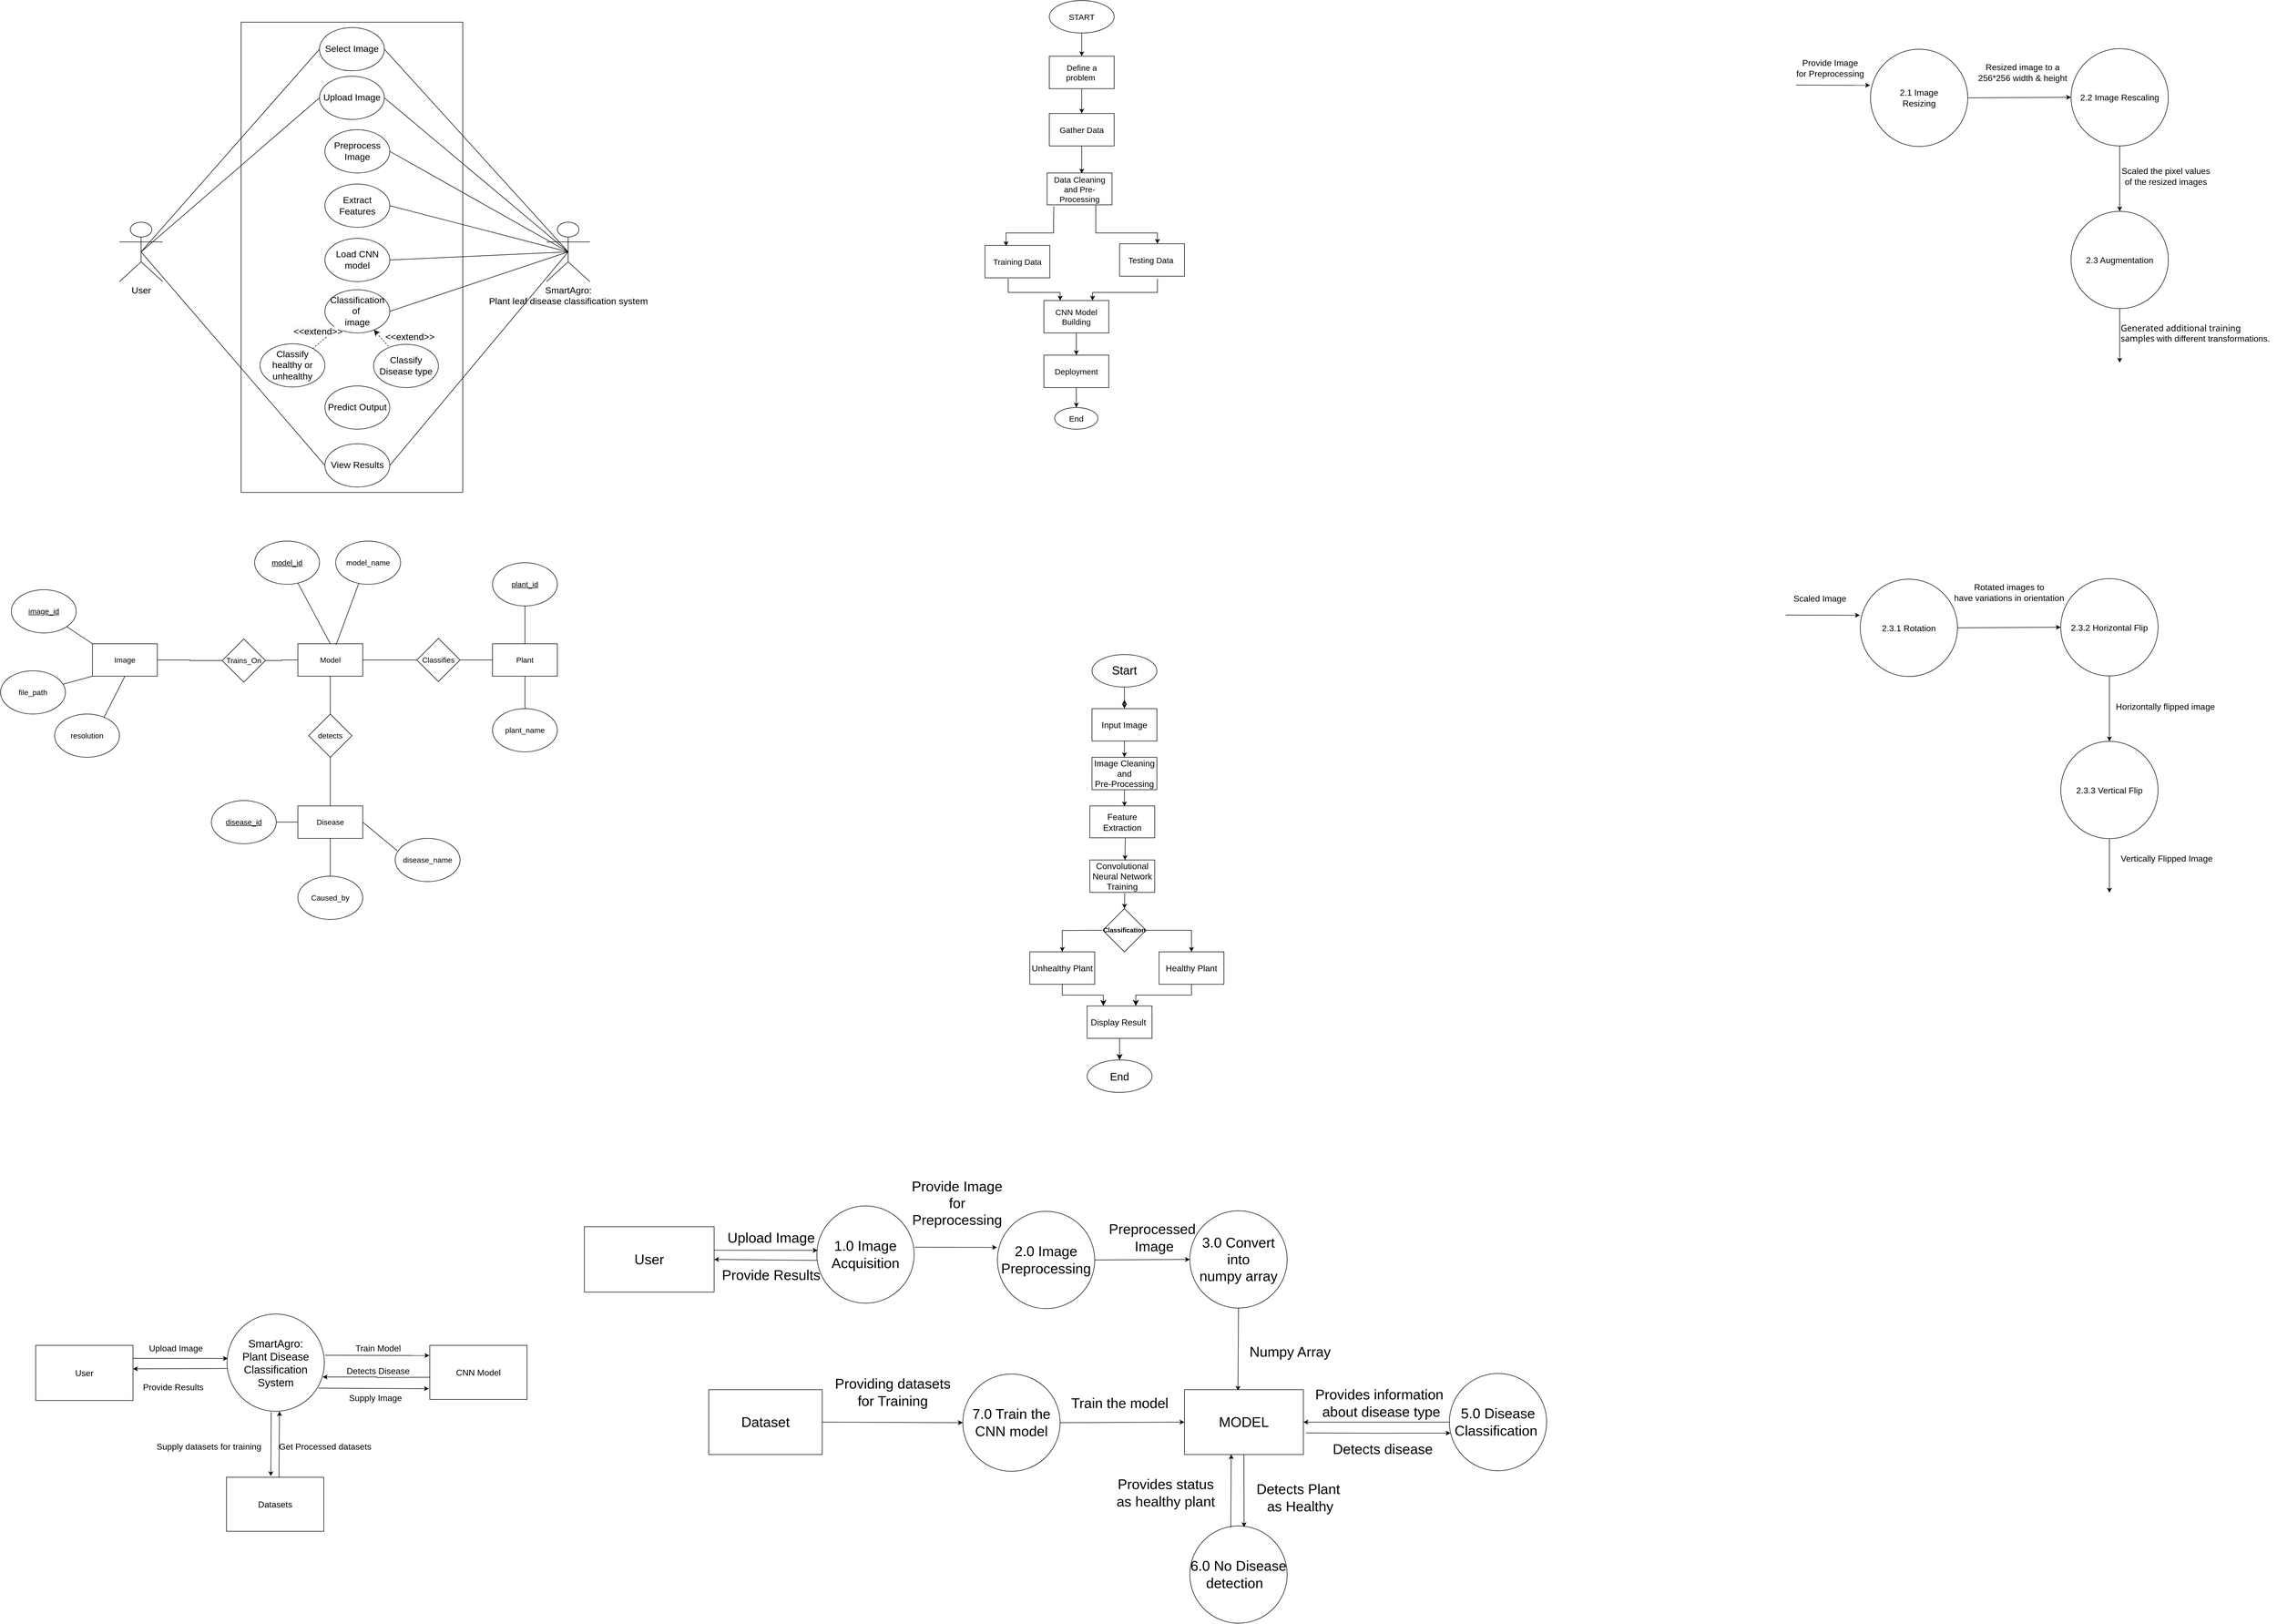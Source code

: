 <mxfile version="23.1.1" type="device">
  <diagram name="Page-1" id="1e0CPMgvFJ0c-appd5nc">
    <mxGraphModel dx="3920" dy="1089" grid="1" gridSize="10" guides="1" tooltips="1" connect="1" arrows="1" fold="1" page="1" pageScale="1" pageWidth="850" pageHeight="1100" math="0" shadow="0">
      <root>
        <mxCell id="0" />
        <mxCell id="1" parent="0" />
        <mxCell id="-sLN44E5FuGDK6YIJdJi-1" value="START" style="ellipse;whiteSpace=wrap;html=1;fontSize=15;" parent="1" vertex="1">
          <mxGeometry x="280" y="90" width="120" height="60" as="geometry" />
        </mxCell>
        <mxCell id="-sLN44E5FuGDK6YIJdJi-2" value="" style="endArrow=classic;html=1;rounded=0;exitX=0.5;exitY=1;exitDx=0;exitDy=0;fontSize=15;" parent="1" source="-sLN44E5FuGDK6YIJdJi-3" edge="1">
          <mxGeometry width="50" height="50" relative="1" as="geometry">
            <mxPoint x="340" y="290" as="sourcePoint" />
            <mxPoint x="340" y="240" as="targetPoint" />
          </mxGeometry>
        </mxCell>
        <mxCell id="-sLN44E5FuGDK6YIJdJi-4" value="" style="endArrow=classic;html=1;rounded=0;exitX=0.5;exitY=1;exitDx=0;exitDy=0;entryX=0.5;entryY=0;entryDx=0;entryDy=0;fontSize=15;" parent="1" source="-sLN44E5FuGDK6YIJdJi-1" target="-sLN44E5FuGDK6YIJdJi-3" edge="1">
          <mxGeometry width="50" height="50" relative="1" as="geometry">
            <mxPoint x="340" y="150" as="sourcePoint" />
            <mxPoint x="340" y="190" as="targetPoint" />
          </mxGeometry>
        </mxCell>
        <mxCell id="-sLN44E5FuGDK6YIJdJi-3" value="Define a problem&amp;nbsp;" style="rounded=0;whiteSpace=wrap;html=1;fontSize=15;" parent="1" vertex="1">
          <mxGeometry x="280" y="193" width="120" height="60" as="geometry" />
        </mxCell>
        <mxCell id="-sLN44E5FuGDK6YIJdJi-6" value="" style="endArrow=classic;html=1;rounded=0;exitX=0.5;exitY=1;exitDx=0;exitDy=0;fontSize=15;" parent="1" source="-sLN44E5FuGDK6YIJdJi-3" target="-sLN44E5FuGDK6YIJdJi-7" edge="1">
          <mxGeometry width="50" height="50" relative="1" as="geometry">
            <mxPoint x="250" y="290" as="sourcePoint" />
            <mxPoint x="340" y="370" as="targetPoint" />
          </mxGeometry>
        </mxCell>
        <mxCell id="-sLN44E5FuGDK6YIJdJi-7" value="Gather Data" style="rounded=0;whiteSpace=wrap;html=1;fontSize=15;" parent="1" vertex="1">
          <mxGeometry x="280" y="299" width="120" height="60" as="geometry" />
        </mxCell>
        <mxCell id="-sLN44E5FuGDK6YIJdJi-8" value="" style="endArrow=classic;html=1;rounded=0;exitX=0.5;exitY=1;exitDx=0;exitDy=0;fontSize=15;" parent="1" source="-sLN44E5FuGDK6YIJdJi-7" edge="1">
          <mxGeometry width="50" height="50" relative="1" as="geometry">
            <mxPoint x="250" y="290" as="sourcePoint" />
            <mxPoint x="340" y="410" as="targetPoint" />
          </mxGeometry>
        </mxCell>
        <mxCell id="-sLN44E5FuGDK6YIJdJi-9" value="Data Cleaning and Pre-Processing" style="rounded=0;whiteSpace=wrap;html=1;fontSize=15;" parent="1" vertex="1">
          <mxGeometry x="276" y="409" width="120" height="59" as="geometry" />
        </mxCell>
        <mxCell id="-sLN44E5FuGDK6YIJdJi-11" value="" style="endArrow=classic;html=1;rounded=0;exitX=0.104;exitY=1.047;exitDx=0;exitDy=0;exitPerimeter=0;entryX=0.325;entryY=0.025;entryDx=0;entryDy=0;entryPerimeter=0;fontSize=15;" parent="1" source="-sLN44E5FuGDK6YIJdJi-9" target="-sLN44E5FuGDK6YIJdJi-15" edge="1">
          <mxGeometry width="50" height="50" relative="1" as="geometry">
            <mxPoint x="340" y="530" as="sourcePoint" />
            <mxPoint x="200" y="550" as="targetPoint" />
            <Array as="points">
              <mxPoint x="288" y="490" />
              <mxPoint x="288" y="520" />
              <mxPoint x="240" y="520" />
              <mxPoint x="200" y="520" />
            </Array>
          </mxGeometry>
        </mxCell>
        <mxCell id="-sLN44E5FuGDK6YIJdJi-13" value="" style="endArrow=classic;html=1;rounded=0;entryX=0.583;entryY=0;entryDx=0;entryDy=0;entryPerimeter=0;exitX=0.75;exitY=1;exitDx=0;exitDy=0;fontSize=15;" parent="1" target="-sLN44E5FuGDK6YIJdJi-14" edge="1">
          <mxGeometry width="50" height="50" relative="1" as="geometry">
            <mxPoint x="366" y="468" as="sourcePoint" />
            <mxPoint x="480.44" y="574.44" as="targetPoint" />
            <Array as="points">
              <mxPoint x="366" y="520" />
              <mxPoint x="420" y="520" />
              <mxPoint x="480" y="520" />
            </Array>
          </mxGeometry>
        </mxCell>
        <mxCell id="-sLN44E5FuGDK6YIJdJi-14" value="Testing Data&amp;nbsp;" style="rounded=0;whiteSpace=wrap;html=1;fontSize=15;" parent="1" vertex="1">
          <mxGeometry x="410" y="540" width="120" height="60" as="geometry" />
        </mxCell>
        <mxCell id="-sLN44E5FuGDK6YIJdJi-15" value="Training Data" style="rounded=0;whiteSpace=wrap;html=1;fontSize=15;" parent="1" vertex="1">
          <mxGeometry x="161" y="543" width="120" height="60" as="geometry" />
        </mxCell>
        <mxCell id="-sLN44E5FuGDK6YIJdJi-21" value="" style="edgeStyle=orthogonalEdgeStyle;rounded=0;orthogonalLoop=1;jettySize=auto;html=1;fontSize=15;" parent="1" source="-sLN44E5FuGDK6YIJdJi-17" target="-sLN44E5FuGDK6YIJdJi-20" edge="1">
          <mxGeometry relative="1" as="geometry" />
        </mxCell>
        <mxCell id="-sLN44E5FuGDK6YIJdJi-17" value="CNN Model Building" style="rounded=0;whiteSpace=wrap;html=1;fontSize=15;" parent="1" vertex="1">
          <mxGeometry x="270" y="645" width="120" height="60" as="geometry" />
        </mxCell>
        <mxCell id="-sLN44E5FuGDK6YIJdJi-18" value="" style="endArrow=classic;html=1;rounded=0;exitX=0.358;exitY=1.022;exitDx=0;exitDy=0;entryX=0.25;entryY=0;entryDx=0;entryDy=0;exitPerimeter=0;fontSize=15;" parent="1" source="-sLN44E5FuGDK6YIJdJi-15" target="-sLN44E5FuGDK6YIJdJi-17" edge="1">
          <mxGeometry width="50" height="50" relative="1" as="geometry">
            <mxPoint x="480" y="630" as="sourcePoint" />
            <mxPoint x="530" y="580" as="targetPoint" />
            <Array as="points">
              <mxPoint x="204" y="630" />
              <mxPoint x="240" y="630" />
              <mxPoint x="300" y="630" />
            </Array>
          </mxGeometry>
        </mxCell>
        <mxCell id="-sLN44E5FuGDK6YIJdJi-19" value="" style="endArrow=classic;html=1;rounded=0;entryX=0.75;entryY=0;entryDx=0;entryDy=0;exitX=0.584;exitY=1.081;exitDx=0;exitDy=0;exitPerimeter=0;fontSize=15;" parent="1" source="-sLN44E5FuGDK6YIJdJi-14" target="-sLN44E5FuGDK6YIJdJi-17" edge="1">
          <mxGeometry width="50" height="50" relative="1" as="geometry">
            <mxPoint x="480" y="660" as="sourcePoint" />
            <mxPoint x="310" y="710" as="targetPoint" />
            <Array as="points">
              <mxPoint x="480" y="630" />
              <mxPoint x="410" y="630" />
              <mxPoint x="360" y="630" />
            </Array>
          </mxGeometry>
        </mxCell>
        <mxCell id="-sLN44E5FuGDK6YIJdJi-23" value="" style="edgeStyle=orthogonalEdgeStyle;rounded=0;orthogonalLoop=1;jettySize=auto;html=1;fontSize=15;" parent="1" source="-sLN44E5FuGDK6YIJdJi-20" target="-sLN44E5FuGDK6YIJdJi-22" edge="1">
          <mxGeometry relative="1" as="geometry" />
        </mxCell>
        <mxCell id="-sLN44E5FuGDK6YIJdJi-20" value="Deployment" style="rounded=0;whiteSpace=wrap;html=1;fontSize=15;" parent="1" vertex="1">
          <mxGeometry x="270" y="746" width="120" height="60" as="geometry" />
        </mxCell>
        <mxCell id="-sLN44E5FuGDK6YIJdJi-22" value="End" style="ellipse;whiteSpace=wrap;html=1;rounded=0;fontSize=15;" parent="1" vertex="1">
          <mxGeometry x="290" y="843" width="80" height="40" as="geometry" />
        </mxCell>
        <mxCell id="_szJ1MI2SbH8s3XTZt4Q-3" value="" style="edgeStyle=orthogonalEdgeStyle;rounded=0;orthogonalLoop=1;jettySize=auto;html=1;endArrow=none;endFill=0;fontSize=14;" parent="1" source="_szJ1MI2SbH8s3XTZt4Q-1" target="_szJ1MI2SbH8s3XTZt4Q-2" edge="1">
          <mxGeometry relative="1" as="geometry" />
        </mxCell>
        <mxCell id="_szJ1MI2SbH8s3XTZt4Q-1" value="Image" style="rounded=0;whiteSpace=wrap;html=1;fontSize=14;" parent="1" vertex="1">
          <mxGeometry x="-1490" y="1280" width="120" height="60" as="geometry" />
        </mxCell>
        <mxCell id="_szJ1MI2SbH8s3XTZt4Q-5" value="" style="edgeStyle=orthogonalEdgeStyle;rounded=0;orthogonalLoop=1;jettySize=auto;html=1;endArrow=none;endFill=0;fontSize=14;" parent="1" source="_szJ1MI2SbH8s3XTZt4Q-2" target="_szJ1MI2SbH8s3XTZt4Q-4" edge="1">
          <mxGeometry relative="1" as="geometry" />
        </mxCell>
        <mxCell id="_szJ1MI2SbH8s3XTZt4Q-2" value="Trains_On" style="rhombus;whiteSpace=wrap;html=1;rounded=0;fontSize=14;" parent="1" vertex="1">
          <mxGeometry x="-1250" y="1271" width="80" height="80" as="geometry" />
        </mxCell>
        <mxCell id="_szJ1MI2SbH8s3XTZt4Q-12" value="" style="edgeStyle=orthogonalEdgeStyle;rounded=0;orthogonalLoop=1;jettySize=auto;html=1;endArrow=none;endFill=0;fontSize=14;" parent="1" source="_szJ1MI2SbH8s3XTZt4Q-4" target="_szJ1MI2SbH8s3XTZt4Q-11" edge="1">
          <mxGeometry relative="1" as="geometry" />
        </mxCell>
        <mxCell id="_szJ1MI2SbH8s3XTZt4Q-42" value="" style="edgeStyle=orthogonalEdgeStyle;rounded=0;orthogonalLoop=1;jettySize=auto;html=1;fontSize=14;endArrow=none;endFill=0;" parent="1" source="_szJ1MI2SbH8s3XTZt4Q-4" target="_szJ1MI2SbH8s3XTZt4Q-41" edge="1">
          <mxGeometry relative="1" as="geometry" />
        </mxCell>
        <mxCell id="_szJ1MI2SbH8s3XTZt4Q-4" value="Model" style="whiteSpace=wrap;html=1;rounded=0;fontSize=14;" parent="1" vertex="1">
          <mxGeometry x="-1110" y="1280" width="120" height="60" as="geometry" />
        </mxCell>
        <mxCell id="_szJ1MI2SbH8s3XTZt4Q-7" value="&lt;u style=&quot;font-size: 14px;&quot;&gt;image_id&lt;/u&gt;" style="ellipse;whiteSpace=wrap;html=1;fontSize=14;" parent="1" vertex="1">
          <mxGeometry x="-1640" y="1180" width="120" height="80" as="geometry" />
        </mxCell>
        <mxCell id="_szJ1MI2SbH8s3XTZt4Q-10" value="file_path" style="ellipse;whiteSpace=wrap;html=1;fontSize=14;" parent="1" vertex="1">
          <mxGeometry x="-1660" y="1330" width="120" height="80" as="geometry" />
        </mxCell>
        <mxCell id="_szJ1MI2SbH8s3XTZt4Q-14" value="" style="edgeStyle=orthogonalEdgeStyle;rounded=0;orthogonalLoop=1;jettySize=auto;html=1;endArrow=none;endFill=0;fontSize=14;" parent="1" source="_szJ1MI2SbH8s3XTZt4Q-11" target="_szJ1MI2SbH8s3XTZt4Q-13" edge="1">
          <mxGeometry relative="1" as="geometry" />
        </mxCell>
        <mxCell id="_szJ1MI2SbH8s3XTZt4Q-11" value="detects" style="rhombus;whiteSpace=wrap;html=1;rounded=0;fontSize=14;" parent="1" vertex="1">
          <mxGeometry x="-1090" y="1410" width="80" height="80" as="geometry" />
        </mxCell>
        <mxCell id="_szJ1MI2SbH8s3XTZt4Q-13" value="Disease" style="rounded=0;whiteSpace=wrap;html=1;fontSize=14;" parent="1" vertex="1">
          <mxGeometry x="-1110" y="1580" width="120" height="60" as="geometry" />
        </mxCell>
        <mxCell id="_szJ1MI2SbH8s3XTZt4Q-15" value="&lt;u style=&quot;font-size: 14px;&quot;&gt;disease_id&lt;/u&gt;" style="ellipse;whiteSpace=wrap;html=1;fontSize=14;" parent="1" vertex="1">
          <mxGeometry x="-1270" y="1570" width="120" height="80" as="geometry" />
        </mxCell>
        <mxCell id="_szJ1MI2SbH8s3XTZt4Q-16" value="disease_name" style="ellipse;whiteSpace=wrap;html=1;fontSize=14;" parent="1" vertex="1">
          <mxGeometry x="-930" y="1640" width="120" height="80" as="geometry" />
        </mxCell>
        <mxCell id="_szJ1MI2SbH8s3XTZt4Q-17" value="" style="endArrow=none;html=1;rounded=0;exitX=1;exitY=1;exitDx=0;exitDy=0;entryX=0;entryY=0;entryDx=0;entryDy=0;fontSize=14;" parent="1" source="_szJ1MI2SbH8s3XTZt4Q-7" target="_szJ1MI2SbH8s3XTZt4Q-1" edge="1">
          <mxGeometry width="50" height="50" relative="1" as="geometry">
            <mxPoint x="-1140" y="1430" as="sourcePoint" />
            <mxPoint x="-1090" y="1380" as="targetPoint" />
          </mxGeometry>
        </mxCell>
        <mxCell id="_szJ1MI2SbH8s3XTZt4Q-18" value="" style="endArrow=none;html=1;rounded=0;entryX=0;entryY=1;entryDx=0;entryDy=0;fontSize=14;" parent="1" source="_szJ1MI2SbH8s3XTZt4Q-10" target="_szJ1MI2SbH8s3XTZt4Q-1" edge="1">
          <mxGeometry width="50" height="50" relative="1" as="geometry">
            <mxPoint x="-1660" y="1600" as="sourcePoint" />
            <mxPoint x="-1610" y="1550" as="targetPoint" />
          </mxGeometry>
        </mxCell>
        <mxCell id="_szJ1MI2SbH8s3XTZt4Q-19" value="" style="endArrow=none;html=1;rounded=0;entryX=1;entryY=0.5;entryDx=0;entryDy=0;exitX=0;exitY=0.5;exitDx=0;exitDy=0;fontSize=14;" parent="1" source="_szJ1MI2SbH8s3XTZt4Q-13" target="_szJ1MI2SbH8s3XTZt4Q-15" edge="1">
          <mxGeometry width="50" height="50" relative="1" as="geometry">
            <mxPoint x="-1380" y="1520" as="sourcePoint" />
            <mxPoint x="-1330" y="1470" as="targetPoint" />
          </mxGeometry>
        </mxCell>
        <mxCell id="_szJ1MI2SbH8s3XTZt4Q-21" value="model_name" style="ellipse;whiteSpace=wrap;html=1;fontSize=14;" parent="1" vertex="1">
          <mxGeometry x="-1040" y="1090" width="120" height="80" as="geometry" />
        </mxCell>
        <mxCell id="_szJ1MI2SbH8s3XTZt4Q-22" value="&lt;u style=&quot;font-size: 14px;&quot;&gt;model_id&lt;/u&gt;" style="ellipse;whiteSpace=wrap;html=1;fontSize=14;" parent="1" vertex="1">
          <mxGeometry x="-1190" y="1090" width="120" height="80" as="geometry" />
        </mxCell>
        <mxCell id="_szJ1MI2SbH8s3XTZt4Q-23" value="" style="endArrow=none;html=1;rounded=0;entryX=0.5;entryY=1;entryDx=0;entryDy=0;exitX=0.5;exitY=0;exitDx=0;exitDy=0;fontSize=14;" parent="1" source="_szJ1MI2SbH8s3XTZt4Q-30" target="_szJ1MI2SbH8s3XTZt4Q-13" edge="1">
          <mxGeometry width="50" height="50" relative="1" as="geometry">
            <mxPoint x="-1050" y="1660" as="sourcePoint" />
            <mxPoint x="-1320" y="1480" as="targetPoint" />
          </mxGeometry>
        </mxCell>
        <mxCell id="_szJ1MI2SbH8s3XTZt4Q-24" value="" style="endArrow=none;html=1;rounded=0;entryX=0.033;entryY=0.288;entryDx=0;entryDy=0;entryPerimeter=0;exitX=1;exitY=0.5;exitDx=0;exitDy=0;fontSize=14;" parent="1" source="_szJ1MI2SbH8s3XTZt4Q-13" target="_szJ1MI2SbH8s3XTZt4Q-16" edge="1">
          <mxGeometry width="50" height="50" relative="1" as="geometry">
            <mxPoint x="-980" y="1610" as="sourcePoint" />
            <mxPoint x="-930" y="1560" as="targetPoint" />
          </mxGeometry>
        </mxCell>
        <mxCell id="_szJ1MI2SbH8s3XTZt4Q-26" value="" style="endArrow=none;html=1;rounded=0;exitX=0.5;exitY=0;exitDx=0;exitDy=0;fontSize=14;" parent="1" source="_szJ1MI2SbH8s3XTZt4Q-4" target="_szJ1MI2SbH8s3XTZt4Q-22" edge="1">
          <mxGeometry width="50" height="50" relative="1" as="geometry">
            <mxPoint x="-1060" y="1260" as="sourcePoint" />
            <mxPoint x="-1140" y="1190" as="targetPoint" />
          </mxGeometry>
        </mxCell>
        <mxCell id="_szJ1MI2SbH8s3XTZt4Q-28" value="resolution" style="ellipse;whiteSpace=wrap;html=1;fontSize=14;" parent="1" vertex="1">
          <mxGeometry x="-1560" y="1410" width="120" height="80" as="geometry" />
        </mxCell>
        <mxCell id="_szJ1MI2SbH8s3XTZt4Q-29" value="" style="endArrow=none;html=1;rounded=0;entryX=0.5;entryY=1;entryDx=0;entryDy=0;exitX=0.761;exitY=0.083;exitDx=0;exitDy=0;exitPerimeter=0;fontSize=14;" parent="1" source="_szJ1MI2SbH8s3XTZt4Q-28" target="_szJ1MI2SbH8s3XTZt4Q-1" edge="1">
          <mxGeometry width="50" height="50" relative="1" as="geometry">
            <mxPoint x="-1530" y="1460" as="sourcePoint" />
            <mxPoint x="-1480" y="1410" as="targetPoint" />
          </mxGeometry>
        </mxCell>
        <mxCell id="_szJ1MI2SbH8s3XTZt4Q-30" value="Caused_by" style="ellipse;whiteSpace=wrap;html=1;fontSize=14;" parent="1" vertex="1">
          <mxGeometry x="-1110" y="1710" width="120" height="80" as="geometry" />
        </mxCell>
        <mxCell id="_szJ1MI2SbH8s3XTZt4Q-36" value="" style="endArrow=none;html=1;rounded=0;entryX=0.354;entryY=0.984;entryDx=0;entryDy=0;entryPerimeter=0;exitX=0.589;exitY=0.032;exitDx=0;exitDy=0;exitPerimeter=0;fontSize=14;" parent="1" source="_szJ1MI2SbH8s3XTZt4Q-4" target="_szJ1MI2SbH8s3XTZt4Q-21" edge="1">
          <mxGeometry width="50" height="50" relative="1" as="geometry">
            <mxPoint x="-1050" y="1290" as="sourcePoint" />
            <mxPoint x="-1000" y="1240" as="targetPoint" />
          </mxGeometry>
        </mxCell>
        <mxCell id="_szJ1MI2SbH8s3XTZt4Q-39" value="&lt;u style=&quot;font-size: 14px;&quot;&gt;plant_id&lt;/u&gt;" style="ellipse;whiteSpace=wrap;html=1;fontSize=14;" parent="1" vertex="1">
          <mxGeometry x="-750" y="1130" width="120" height="80" as="geometry" />
        </mxCell>
        <mxCell id="_szJ1MI2SbH8s3XTZt4Q-40" value="plant_name" style="ellipse;whiteSpace=wrap;html=1;fontSize=14;" parent="1" vertex="1">
          <mxGeometry x="-750" y="1400" width="120" height="80" as="geometry" />
        </mxCell>
        <mxCell id="_szJ1MI2SbH8s3XTZt4Q-45" value="" style="edgeStyle=orthogonalEdgeStyle;rounded=0;orthogonalLoop=1;jettySize=auto;html=1;fontSize=14;endArrow=none;endFill=0;" parent="1" source="_szJ1MI2SbH8s3XTZt4Q-41" target="_szJ1MI2SbH8s3XTZt4Q-44" edge="1">
          <mxGeometry relative="1" as="geometry" />
        </mxCell>
        <mxCell id="_szJ1MI2SbH8s3XTZt4Q-41" value="Classifies" style="rhombus;whiteSpace=wrap;html=1;fontSize=14;rounded=0;" parent="1" vertex="1">
          <mxGeometry x="-890" y="1270" width="80" height="80" as="geometry" />
        </mxCell>
        <mxCell id="_szJ1MI2SbH8s3XTZt4Q-44" value="Plant" style="rounded=0;whiteSpace=wrap;html=1;fontSize=14;" parent="1" vertex="1">
          <mxGeometry x="-750" y="1280" width="120" height="60" as="geometry" />
        </mxCell>
        <mxCell id="_szJ1MI2SbH8s3XTZt4Q-46" value="" style="endArrow=none;html=1;rounded=0;entryX=0.5;entryY=1;entryDx=0;entryDy=0;exitX=0.5;exitY=0;exitDx=0;exitDy=0;fontSize=14;" parent="1" source="_szJ1MI2SbH8s3XTZt4Q-44" target="_szJ1MI2SbH8s3XTZt4Q-39" edge="1">
          <mxGeometry width="50" height="50" relative="1" as="geometry">
            <mxPoint x="-720" y="1300" as="sourcePoint" />
            <mxPoint x="-670" y="1250" as="targetPoint" />
          </mxGeometry>
        </mxCell>
        <mxCell id="_szJ1MI2SbH8s3XTZt4Q-47" value="" style="endArrow=none;html=1;rounded=0;entryX=0.5;entryY=1;entryDx=0;entryDy=0;exitX=0.5;exitY=0;exitDx=0;exitDy=0;fontSize=14;" parent="1" source="_szJ1MI2SbH8s3XTZt4Q-40" target="_szJ1MI2SbH8s3XTZt4Q-44" edge="1">
          <mxGeometry width="50" height="50" relative="1" as="geometry">
            <mxPoint x="-750" y="1410" as="sourcePoint" />
            <mxPoint x="-700" y="1360" as="targetPoint" />
          </mxGeometry>
        </mxCell>
        <mxCell id="_szJ1MI2SbH8s3XTZt4Q-68" value="Start" style="ellipse;whiteSpace=wrap;html=1;fontSize=22;" parent="1" vertex="1">
          <mxGeometry x="359" y="1300" width="120" height="60" as="geometry" />
        </mxCell>
        <mxCell id="_szJ1MI2SbH8s3XTZt4Q-69" value="" style="endArrow=classic;html=1;rounded=0;exitX=0.5;exitY=1;exitDx=0;exitDy=0;fontSize=16;" parent="1" source="_szJ1MI2SbH8s3XTZt4Q-71" edge="1">
          <mxGeometry width="50" height="50" relative="1" as="geometry">
            <mxPoint x="419" y="1433.5" as="sourcePoint" />
            <mxPoint x="419" y="1383.5" as="targetPoint" />
          </mxGeometry>
        </mxCell>
        <mxCell id="_szJ1MI2SbH8s3XTZt4Q-70" value="" style="endArrow=classic;html=1;rounded=0;exitX=0.5;exitY=1;exitDx=0;exitDy=0;entryX=0.5;entryY=0;entryDx=0;entryDy=0;fontSize=16;" parent="1" source="_szJ1MI2SbH8s3XTZt4Q-68" target="_szJ1MI2SbH8s3XTZt4Q-71" edge="1">
          <mxGeometry width="50" height="50" relative="1" as="geometry">
            <mxPoint x="419" y="1293.5" as="sourcePoint" />
            <mxPoint x="419" y="1333.5" as="targetPoint" />
          </mxGeometry>
        </mxCell>
        <mxCell id="_szJ1MI2SbH8s3XTZt4Q-71" value="Input Image" style="rounded=0;whiteSpace=wrap;html=1;fontSize=16;" parent="1" vertex="1">
          <mxGeometry x="359" y="1400" width="120" height="60" as="geometry" />
        </mxCell>
        <mxCell id="_szJ1MI2SbH8s3XTZt4Q-72" value="" style="endArrow=classic;html=1;rounded=0;exitX=0.5;exitY=1;exitDx=0;exitDy=0;fontSize=16;" parent="1" source="_szJ1MI2SbH8s3XTZt4Q-71" target="_szJ1MI2SbH8s3XTZt4Q-73" edge="1">
          <mxGeometry width="50" height="50" relative="1" as="geometry">
            <mxPoint x="329" y="1433.5" as="sourcePoint" />
            <mxPoint x="419" y="1513.5" as="targetPoint" />
          </mxGeometry>
        </mxCell>
        <mxCell id="_szJ1MI2SbH8s3XTZt4Q-73" value="Image Cleaning &lt;br style=&quot;font-size: 16px;&quot;&gt;and&lt;br style=&quot;font-size: 16px;&quot;&gt;Pre-Processing" style="rounded=0;whiteSpace=wrap;html=1;fontSize=16;" parent="1" vertex="1">
          <mxGeometry x="359" y="1490" width="120" height="60" as="geometry" />
        </mxCell>
        <mxCell id="_szJ1MI2SbH8s3XTZt4Q-74" value="" style="endArrow=classic;html=1;rounded=0;exitX=0.5;exitY=1;exitDx=0;exitDy=0;fontSize=16;entryX=0.534;entryY=0.014;entryDx=0;entryDy=0;entryPerimeter=0;" parent="1" source="_szJ1MI2SbH8s3XTZt4Q-73" target="_szJ1MI2SbH8s3XTZt4Q-75" edge="1">
          <mxGeometry width="50" height="50" relative="1" as="geometry">
            <mxPoint x="329" y="1433.5" as="sourcePoint" />
            <mxPoint x="419" y="1553.5" as="targetPoint" />
          </mxGeometry>
        </mxCell>
        <mxCell id="_szJ1MI2SbH8s3XTZt4Q-75" value="Feature Extraction" style="rounded=0;whiteSpace=wrap;html=1;fontSize=16;" parent="1" vertex="1">
          <mxGeometry x="355" y="1580" width="120" height="59" as="geometry" />
        </mxCell>
        <mxCell id="_szJ1MI2SbH8s3XTZt4Q-79" value="Convolutional Neural Network Training" style="rounded=0;whiteSpace=wrap;html=1;fontSize=16;" parent="1" vertex="1">
          <mxGeometry x="355" y="1680" width="120" height="60" as="geometry" />
        </mxCell>
        <mxCell id="_szJ1MI2SbH8s3XTZt4Q-84" value="" style="edgeStyle=orthogonalEdgeStyle;rounded=0;orthogonalLoop=1;jettySize=auto;html=1;exitX=1;exitY=0.5;exitDx=0;exitDy=0;entryX=0.5;entryY=0;entryDx=0;entryDy=0;fontSize=16;" parent="1" source="_szJ1MI2SbH8s3XTZt4Q-88" target="_szJ1MI2SbH8s3XTZt4Q-85" edge="1">
          <mxGeometry relative="1" as="geometry">
            <mxPoint x="409" y="1986.5" as="targetPoint" />
          </mxGeometry>
        </mxCell>
        <mxCell id="_szJ1MI2SbH8s3XTZt4Q-85" value="Healthy Plant" style="rounded=0;whiteSpace=wrap;html=1;fontSize=16;" parent="1" vertex="1">
          <mxGeometry x="483" y="1850" width="120" height="60" as="geometry" />
        </mxCell>
        <mxCell id="_szJ1MI2SbH8s3XTZt4Q-86" value="" style="endArrow=classic;html=1;rounded=0;entryX=0.5;entryY=0;entryDx=0;entryDy=0;fontSize=16;exitX=0.546;exitY=1.017;exitDx=0;exitDy=0;exitPerimeter=0;" parent="1" source="_szJ1MI2SbH8s3XTZt4Q-75" edge="1">
          <mxGeometry width="50" height="50" relative="1" as="geometry">
            <mxPoint x="420" y="1650" as="sourcePoint" />
            <mxPoint x="420" y="1680" as="targetPoint" />
          </mxGeometry>
        </mxCell>
        <mxCell id="_szJ1MI2SbH8s3XTZt4Q-88" value="&lt;font style=&quot;font-size: 12px;&quot;&gt;Classification&lt;/font&gt;" style="rhombus;whiteSpace=wrap;html=1;fontSize=12;fontStyle=1" parent="1" vertex="1">
          <mxGeometry x="379" y="1770" width="80" height="80" as="geometry" />
        </mxCell>
        <mxCell id="_szJ1MI2SbH8s3XTZt4Q-90" value="" style="endArrow=classic;html=1;rounded=0;entryX=0.5;entryY=0;entryDx=0;entryDy=0;exitX=0.538;exitY=1.024;exitDx=0;exitDy=0;exitPerimeter=0;fontSize=16;" parent="1" source="_szJ1MI2SbH8s3XTZt4Q-79" target="_szJ1MI2SbH8s3XTZt4Q-88" edge="1">
          <mxGeometry width="50" height="50" relative="1" as="geometry">
            <mxPoint x="420" y="1740" as="sourcePoint" />
            <mxPoint x="470" y="1700" as="targetPoint" />
          </mxGeometry>
        </mxCell>
        <mxCell id="pmH-4W7MhGo3DxScrXCr-24" value="" style="group;fontSize=16;" parent="1" vertex="1" connectable="0">
          <mxGeometry x="-1595" y="2520" width="909" height="402" as="geometry" />
        </mxCell>
        <mxCell id="pmH-4W7MhGo3DxScrXCr-1" value="SmartAgro:&lt;br&gt;Plant Disease &lt;br style=&quot;font-size: 20px;&quot;&gt;Classification System" style="ellipse;whiteSpace=wrap;html=1;aspect=fixed;fontSize=20;" parent="pmH-4W7MhGo3DxScrXCr-24" vertex="1">
          <mxGeometry x="354" width="180" height="180" as="geometry" />
        </mxCell>
        <mxCell id="pmH-4W7MhGo3DxScrXCr-4" style="edgeStyle=orthogonalEdgeStyle;rounded=0;orthogonalLoop=1;jettySize=auto;html=1;exitX=1;exitY=0.25;exitDx=0;exitDy=0;entryX=0.008;entryY=0.457;entryDx=0;entryDy=0;entryPerimeter=0;fontSize=16;" parent="pmH-4W7MhGo3DxScrXCr-24" source="pmH-4W7MhGo3DxScrXCr-2" target="pmH-4W7MhGo3DxScrXCr-1" edge="1">
          <mxGeometry relative="1" as="geometry">
            <mxPoint x="154" y="80" as="sourcePoint" />
            <mxPoint x="334" y="80" as="targetPoint" />
            <Array as="points">
              <mxPoint x="180" y="82" />
              <mxPoint x="267" y="82" />
            </Array>
          </mxGeometry>
        </mxCell>
        <mxCell id="pmH-4W7MhGo3DxScrXCr-2" value="User" style="rounded=0;whiteSpace=wrap;html=1;imageWidth=30;fontSize=16;" parent="pmH-4W7MhGo3DxScrXCr-24" vertex="1">
          <mxGeometry y="58" width="180" height="102" as="geometry" />
        </mxCell>
        <mxCell id="pmH-4W7MhGo3DxScrXCr-5" style="edgeStyle=orthogonalEdgeStyle;rounded=0;orthogonalLoop=1;jettySize=auto;html=1;entryX=0.982;entryY=0.647;entryDx=0;entryDy=0;exitX=0;exitY=0.25;exitDx=0;exitDy=0;fontSize=16;entryPerimeter=0;" parent="pmH-4W7MhGo3DxScrXCr-24" target="pmH-4W7MhGo3DxScrXCr-1" edge="1">
          <mxGeometry relative="1" as="geometry">
            <mxPoint x="729" y="117" as="sourcePoint" />
            <mxPoint x="534.0" y="116" as="targetPoint" />
            <Array as="points" />
          </mxGeometry>
        </mxCell>
        <mxCell id="pmH-4W7MhGo3DxScrXCr-3" value="CNN Model" style="rounded=0;whiteSpace=wrap;html=1;fontSize=16;" parent="pmH-4W7MhGo3DxScrXCr-24" vertex="1">
          <mxGeometry x="729" y="58" width="180" height="100" as="geometry" />
        </mxCell>
        <mxCell id="pmH-4W7MhGo3DxScrXCr-6" value="Datasets" style="rounded=0;whiteSpace=wrap;html=1;fontSize=16;" parent="pmH-4W7MhGo3DxScrXCr-24" vertex="1">
          <mxGeometry x="353" y="302" width="180" height="100" as="geometry" />
        </mxCell>
        <mxCell id="pmH-4W7MhGo3DxScrXCr-9" value="" style="endArrow=classic;html=1;rounded=0;entryX=-0.009;entryY=0.801;entryDx=0;entryDy=0;fontSize=16;entryPerimeter=0;exitX=0.94;exitY=0.762;exitDx=0;exitDy=0;exitPerimeter=0;" parent="pmH-4W7MhGo3DxScrXCr-24" source="pmH-4W7MhGo3DxScrXCr-1" target="pmH-4W7MhGo3DxScrXCr-3" edge="1">
          <mxGeometry width="50" height="50" relative="1" as="geometry">
            <mxPoint x="525" y="137" as="sourcePoint" />
            <mxPoint x="718.56" y="135.5" as="targetPoint" />
          </mxGeometry>
        </mxCell>
        <mxCell id="pmH-4W7MhGo3DxScrXCr-11" value="" style="endArrow=classic;html=1;rounded=0;fontSize=16;exitX=0.454;exitY=1.01;exitDx=0;exitDy=0;exitPerimeter=0;" parent="pmH-4W7MhGo3DxScrXCr-24" source="pmH-4W7MhGo3DxScrXCr-1" edge="1">
          <mxGeometry width="50" height="50" relative="1" as="geometry">
            <mxPoint x="435" y="190" as="sourcePoint" />
            <mxPoint x="435" y="300" as="targetPoint" />
          </mxGeometry>
        </mxCell>
        <mxCell id="pmH-4W7MhGo3DxScrXCr-12" value="" style="endArrow=classic;html=1;rounded=0;exitX=0.003;exitY=0.56;exitDx=0;exitDy=0;exitPerimeter=0;entryX=1;entryY=0.426;entryDx=0;entryDy=0;entryPerimeter=0;fontSize=16;" parent="pmH-4W7MhGo3DxScrXCr-24" source="pmH-4W7MhGo3DxScrXCr-1" target="pmH-4W7MhGo3DxScrXCr-2" edge="1">
          <mxGeometry width="50" height="50" relative="1" as="geometry">
            <mxPoint x="204" y="220" as="sourcePoint" />
            <mxPoint x="134" y="100" as="targetPoint" />
          </mxGeometry>
        </mxCell>
        <mxCell id="pmH-4W7MhGo3DxScrXCr-13" value="" style="endArrow=classic;html=1;rounded=0;entryX=0.5;entryY=1;entryDx=0;entryDy=0;exitX=0.5;exitY=0;exitDx=0;exitDy=0;fontSize=16;" parent="pmH-4W7MhGo3DxScrXCr-24" edge="1">
          <mxGeometry width="50" height="50" relative="1" as="geometry">
            <mxPoint x="450" y="302" as="sourcePoint" />
            <mxPoint x="451" y="180" as="targetPoint" />
          </mxGeometry>
        </mxCell>
        <mxCell id="pmH-4W7MhGo3DxScrXCr-16" value="Upload Image" style="text;html=1;align=center;verticalAlign=middle;resizable=0;points=[];autosize=1;strokeColor=none;fillColor=none;fontSize=16;" parent="pmH-4W7MhGo3DxScrXCr-24" vertex="1">
          <mxGeometry x="199" y="48" width="120" height="30" as="geometry" />
        </mxCell>
        <mxCell id="pmH-4W7MhGo3DxScrXCr-17" value="Provide Results" style="text;html=1;align=center;verticalAlign=middle;resizable=0;points=[];autosize=1;strokeColor=none;fillColor=none;fontSize=16;" parent="pmH-4W7MhGo3DxScrXCr-24" vertex="1">
          <mxGeometry x="184" y="120" width="140" height="30" as="geometry" />
        </mxCell>
        <mxCell id="pmH-4W7MhGo3DxScrXCr-18" value="Supply Image" style="text;html=1;align=center;verticalAlign=middle;resizable=0;points=[];autosize=1;strokeColor=none;fillColor=none;fontSize=16;" parent="pmH-4W7MhGo3DxScrXCr-24" vertex="1">
          <mxGeometry x="568" y="140" width="120" height="30" as="geometry" />
        </mxCell>
        <mxCell id="pmH-4W7MhGo3DxScrXCr-19" value="Detects Disease" style="text;html=1;align=center;verticalAlign=middle;resizable=0;points=[];autosize=1;strokeColor=none;fillColor=none;fontSize=16;" parent="pmH-4W7MhGo3DxScrXCr-24" vertex="1">
          <mxGeometry x="563" y="90" width="140" height="30" as="geometry" />
        </mxCell>
        <mxCell id="pmH-4W7MhGo3DxScrXCr-20" value="Supply datasets for training" style="text;html=1;align=center;verticalAlign=middle;resizable=0;points=[];autosize=1;strokeColor=none;fillColor=none;fontSize=16;" parent="pmH-4W7MhGo3DxScrXCr-24" vertex="1">
          <mxGeometry x="210" y="230" width="220" height="30" as="geometry" />
        </mxCell>
        <mxCell id="pmH-4W7MhGo3DxScrXCr-21" value="Get Processed datasets" style="text;html=1;align=center;verticalAlign=middle;resizable=0;points=[];autosize=1;strokeColor=none;fillColor=none;fontSize=16;" parent="pmH-4W7MhGo3DxScrXCr-24" vertex="1">
          <mxGeometry x="440" y="230" width="190" height="30" as="geometry" />
        </mxCell>
        <mxCell id="pmH-4W7MhGo3DxScrXCr-22" value="" style="endArrow=classic;html=1;rounded=0;exitX=1.006;exitY=0.424;exitDx=0;exitDy=0;exitPerimeter=0;entryX=-0.004;entryY=0.188;entryDx=0;entryDy=0;entryPerimeter=0;fontSize=16;" parent="pmH-4W7MhGo3DxScrXCr-24" source="pmH-4W7MhGo3DxScrXCr-1" target="pmH-4W7MhGo3DxScrXCr-3" edge="1">
          <mxGeometry width="50" height="50" relative="1" as="geometry">
            <mxPoint x="774" y="47" as="sourcePoint" />
            <mxPoint x="724" y="90" as="targetPoint" />
            <Array as="points" />
          </mxGeometry>
        </mxCell>
        <mxCell id="pmH-4W7MhGo3DxScrXCr-23" value="Train Model" style="text;html=1;align=center;verticalAlign=middle;resizable=0;points=[];autosize=1;strokeColor=none;fillColor=none;fontSize=16;" parent="pmH-4W7MhGo3DxScrXCr-24" vertex="1">
          <mxGeometry x="578" y="48" width="110" height="30" as="geometry" />
        </mxCell>
        <mxCell id="pmH-4W7MhGo3DxScrXCr-128" value="" style="group" parent="1" vertex="1" connectable="0">
          <mxGeometry x="1649" y="179" width="901" height="581" as="geometry" />
        </mxCell>
        <mxCell id="pmH-4W7MhGo3DxScrXCr-125" value="&lt;span style=&quot;font-family: Söhne, ui-sans-serif, system-ui, -apple-system, &amp;quot;Segoe UI&amp;quot;, Roboto, Ubuntu, Cantarell, &amp;quot;Noto Sans&amp;quot;, sans-serif, &amp;quot;Helvetica Neue&amp;quot;, Arial, &amp;quot;Apple Color Emoji&amp;quot;, &amp;quot;Segoe UI Emoji&amp;quot;, &amp;quot;Segoe UI Symbol&amp;quot;, &amp;quot;Noto Color Emoji&amp;quot;; font-size: 16px; font-style: normal; font-variant-ligatures: normal; font-variant-caps: normal; font-weight: 400; letter-spacing: normal; orphans: 2; text-align: left; text-indent: 0px; text-transform: none; widows: 2; word-spacing: 0px; -webkit-text-stroke-width: 0px; text-decoration-thickness: initial; text-decoration-style: initial; text-decoration-color: initial; float: none; display: inline !important;&quot;&gt;Generated additional training samples&amp;nbsp;&lt;/span&gt;with different transformations." style="text;whiteSpace=wrap;html=1;fontSize=16;fontColor=default;" parent="pmH-4W7MhGo3DxScrXCr-128" vertex="1">
          <mxGeometry x="611" y="501" width="290" height="40" as="geometry" />
        </mxCell>
        <mxCell id="pmH-4W7MhGo3DxScrXCr-126" value="" style="group" parent="pmH-4W7MhGo3DxScrXCr-128" vertex="1" connectable="0">
          <mxGeometry width="791" height="581" as="geometry" />
        </mxCell>
        <mxCell id="pmH-4W7MhGo3DxScrXCr-101" value="" style="endArrow=classic;html=1;rounded=0;exitX=1.006;exitY=0.424;exitDx=0;exitDy=0;exitPerimeter=0;entryX=-0.004;entryY=0.188;entryDx=0;entryDy=0;entryPerimeter=0;fontSize=16;fontColor=default;" parent="pmH-4W7MhGo3DxScrXCr-126" edge="1">
          <mxGeometry width="50" height="50" relative="1" as="geometry">
            <mxPoint x="12.08" y="67.32" as="sourcePoint" />
            <mxPoint x="149.28" y="67.8" as="targetPoint" />
            <Array as="points" />
          </mxGeometry>
        </mxCell>
        <mxCell id="pmH-4W7MhGo3DxScrXCr-102" value="Provide Image &lt;br style=&quot;font-size: 16px;&quot;&gt;for Preprocessing" style="text;html=1;align=center;verticalAlign=middle;resizable=0;points=[];autosize=1;strokeColor=none;fillColor=none;fontSize=16;fontColor=default;" parent="pmH-4W7MhGo3DxScrXCr-126" vertex="1">
          <mxGeometry y="11" width="150" height="50" as="geometry" />
        </mxCell>
        <mxCell id="pmH-4W7MhGo3DxScrXCr-103" value="2.3 Augmentation" style="ellipse;whiteSpace=wrap;html=1;aspect=fixed;fontSize=16;fontColor=default;" parent="pmH-4W7MhGo3DxScrXCr-126" vertex="1">
          <mxGeometry x="521" y="301" width="180" height="180" as="geometry" />
        </mxCell>
        <mxCell id="pmH-4W7MhGo3DxScrXCr-104" value="2.2 Image Rescaling" style="ellipse;whiteSpace=wrap;html=1;aspect=fixed;fontSize=16;fontColor=default;" parent="pmH-4W7MhGo3DxScrXCr-126" vertex="1">
          <mxGeometry x="521" width="180" height="180" as="geometry" />
        </mxCell>
        <mxCell id="pmH-4W7MhGo3DxScrXCr-105" value="2.1 Image &lt;br style=&quot;font-size: 16px;&quot;&gt;Resizing" style="ellipse;whiteSpace=wrap;html=1;aspect=fixed;fontSize=16;fontColor=default;" parent="pmH-4W7MhGo3DxScrXCr-126" vertex="1">
          <mxGeometry x="150" y="1" width="180" height="180" as="geometry" />
        </mxCell>
        <mxCell id="pmH-4W7MhGo3DxScrXCr-108" value="Resized image to a &lt;br style=&quot;font-size: 16px;&quot;&gt;256*256 width &amp;amp; height" style="text;html=1;align=center;verticalAlign=middle;resizable=0;points=[];autosize=1;strokeColor=none;fillColor=none;fontSize=16;fontColor=default;" parent="pmH-4W7MhGo3DxScrXCr-126" vertex="1">
          <mxGeometry x="336" y="19" width="190" height="50" as="geometry" />
        </mxCell>
        <mxCell id="pmH-4W7MhGo3DxScrXCr-111" value="" style="endArrow=classic;html=1;rounded=0;entryX=0;entryY=0.5;entryDx=0;entryDy=0;exitX=1;exitY=0.5;exitDx=0;exitDy=0;fontSize=16;fontColor=default;" parent="pmH-4W7MhGo3DxScrXCr-126" source="pmH-4W7MhGo3DxScrXCr-105" target="pmH-4W7MhGo3DxScrXCr-104" edge="1">
          <mxGeometry width="50" height="50" relative="1" as="geometry">
            <mxPoint x="301" y="261" as="sourcePoint" />
            <mxPoint x="481" y="171" as="targetPoint" />
          </mxGeometry>
        </mxCell>
        <mxCell id="pmH-4W7MhGo3DxScrXCr-113" value="" style="endArrow=classic;html=1;rounded=0;exitX=0.5;exitY=1;exitDx=0;exitDy=0;entryX=0.5;entryY=0;entryDx=0;entryDy=0;fontSize=16;fontColor=default;" parent="pmH-4W7MhGo3DxScrXCr-126" source="pmH-4W7MhGo3DxScrXCr-104" target="pmH-4W7MhGo3DxScrXCr-103" edge="1">
          <mxGeometry width="50" height="50" relative="1" as="geometry">
            <mxPoint x="601" y="241" as="sourcePoint" />
            <mxPoint x="651" y="191" as="targetPoint" />
          </mxGeometry>
        </mxCell>
        <mxCell id="pmH-4W7MhGo3DxScrXCr-114" value="" style="endArrow=classic;html=1;rounded=0;exitX=0.5;exitY=1;exitDx=0;exitDy=0;fontSize=16;fontColor=default;" parent="pmH-4W7MhGo3DxScrXCr-126" edge="1">
          <mxGeometry width="50" height="50" relative="1" as="geometry">
            <mxPoint x="611" y="482" as="sourcePoint" />
            <mxPoint x="611" y="581" as="targetPoint" />
          </mxGeometry>
        </mxCell>
        <mxCell id="pmH-4W7MhGo3DxScrXCr-115" value="Scaled the pixel values &lt;br style=&quot;font-size: 16px;&quot;&gt;of the resized images" style="text;html=1;align=center;verticalAlign=middle;resizable=0;points=[];autosize=1;strokeColor=none;fillColor=none;fontSize=16;fontColor=default;" parent="pmH-4W7MhGo3DxScrXCr-126" vertex="1">
          <mxGeometry x="601" y="211" width="190" height="50" as="geometry" />
        </mxCell>
        <mxCell id="pmH-4W7MhGo3DxScrXCr-129" value="" style="group" parent="1" vertex="1" connectable="0">
          <mxGeometry x="1630" y="1159.5" width="901" height="581" as="geometry" />
        </mxCell>
        <mxCell id="pmH-4W7MhGo3DxScrXCr-131" value="" style="group" parent="pmH-4W7MhGo3DxScrXCr-129" vertex="1" connectable="0">
          <mxGeometry width="819" height="581" as="geometry" />
        </mxCell>
        <mxCell id="pmH-4W7MhGo3DxScrXCr-132" value="" style="endArrow=classic;html=1;rounded=0;exitX=1.006;exitY=0.424;exitDx=0;exitDy=0;exitPerimeter=0;entryX=-0.004;entryY=0.188;entryDx=0;entryDy=0;entryPerimeter=0;fontSize=16;fontColor=default;" parent="pmH-4W7MhGo3DxScrXCr-131" edge="1">
          <mxGeometry width="50" height="50" relative="1" as="geometry">
            <mxPoint x="12.08" y="67.32" as="sourcePoint" />
            <mxPoint x="149.28" y="67.8" as="targetPoint" />
            <Array as="points" />
          </mxGeometry>
        </mxCell>
        <mxCell id="pmH-4W7MhGo3DxScrXCr-133" value="Scaled Image" style="text;html=1;align=center;verticalAlign=middle;resizable=0;points=[];autosize=1;strokeColor=none;fillColor=none;fontSize=16;fontColor=default;" parent="pmH-4W7MhGo3DxScrXCr-131" vertex="1">
          <mxGeometry x="15" y="21" width="120" height="30" as="geometry" />
        </mxCell>
        <mxCell id="pmH-4W7MhGo3DxScrXCr-134" value="2.3.3 Vertical Flip" style="ellipse;whiteSpace=wrap;html=1;aspect=fixed;fontSize=16;fontColor=default;" parent="pmH-4W7MhGo3DxScrXCr-131" vertex="1">
          <mxGeometry x="521" y="301" width="180" height="180" as="geometry" />
        </mxCell>
        <mxCell id="pmH-4W7MhGo3DxScrXCr-135" value="2.3.2&amp;nbsp;Horizontal Flip" style="ellipse;whiteSpace=wrap;html=1;aspect=fixed;fontSize=16;fontColor=default;" parent="pmH-4W7MhGo3DxScrXCr-131" vertex="1">
          <mxGeometry x="521" width="180" height="180" as="geometry" />
        </mxCell>
        <mxCell id="pmH-4W7MhGo3DxScrXCr-136" value="2.3.1&amp;nbsp;Rotation" style="ellipse;whiteSpace=wrap;html=1;aspect=fixed;fontSize=16;fontColor=default;" parent="pmH-4W7MhGo3DxScrXCr-131" vertex="1">
          <mxGeometry x="150" y="1" width="180" height="180" as="geometry" />
        </mxCell>
        <mxCell id="pmH-4W7MhGo3DxScrXCr-138" value="" style="endArrow=classic;html=1;rounded=0;entryX=0;entryY=0.5;entryDx=0;entryDy=0;exitX=1;exitY=0.5;exitDx=0;exitDy=0;fontSize=16;fontColor=default;" parent="pmH-4W7MhGo3DxScrXCr-131" source="pmH-4W7MhGo3DxScrXCr-136" target="pmH-4W7MhGo3DxScrXCr-135" edge="1">
          <mxGeometry width="50" height="50" relative="1" as="geometry">
            <mxPoint x="301" y="261" as="sourcePoint" />
            <mxPoint x="481" y="171" as="targetPoint" />
          </mxGeometry>
        </mxCell>
        <mxCell id="pmH-4W7MhGo3DxScrXCr-139" value="" style="endArrow=classic;html=1;rounded=0;exitX=0.5;exitY=1;exitDx=0;exitDy=0;entryX=0.5;entryY=0;entryDx=0;entryDy=0;fontSize=16;fontColor=default;" parent="pmH-4W7MhGo3DxScrXCr-131" source="pmH-4W7MhGo3DxScrXCr-135" target="pmH-4W7MhGo3DxScrXCr-134" edge="1">
          <mxGeometry width="50" height="50" relative="1" as="geometry">
            <mxPoint x="601" y="241" as="sourcePoint" />
            <mxPoint x="651" y="191" as="targetPoint" />
          </mxGeometry>
        </mxCell>
        <mxCell id="pmH-4W7MhGo3DxScrXCr-140" value="" style="endArrow=classic;html=1;rounded=0;exitX=0.5;exitY=1;exitDx=0;exitDy=0;fontSize=16;fontColor=default;" parent="pmH-4W7MhGo3DxScrXCr-131" edge="1">
          <mxGeometry width="50" height="50" relative="1" as="geometry">
            <mxPoint x="611" y="482" as="sourcePoint" />
            <mxPoint x="611" y="581" as="targetPoint" />
          </mxGeometry>
        </mxCell>
        <mxCell id="pmH-4W7MhGo3DxScrXCr-141" value="Horizontally flipped image" style="text;html=1;align=center;verticalAlign=middle;resizable=0;points=[];autosize=1;strokeColor=none;fillColor=none;fontSize=16;fontColor=default;" parent="pmH-4W7MhGo3DxScrXCr-131" vertex="1">
          <mxGeometry x="609" y="221" width="210" height="30" as="geometry" />
        </mxCell>
        <mxCell id="pmH-4W7MhGo3DxScrXCr-130" value="Vertically Flipped Image" style="text;whiteSpace=wrap;html=1;fontSize=16;fontColor=default;" parent="pmH-4W7MhGo3DxScrXCr-131" vertex="1">
          <mxGeometry x="630" y="501" width="179" height="40" as="geometry" />
        </mxCell>
        <mxCell id="pmH-4W7MhGo3DxScrXCr-137" value="Rotated images to &lt;br&gt;have variations in orientation" style="text;html=1;align=center;verticalAlign=middle;resizable=0;points=[];autosize=1;strokeColor=none;fillColor=none;fontSize=16;fontColor=default;" parent="1" vertex="1">
          <mxGeometry x="1940" y="1159.5" width="230" height="50" as="geometry" />
        </mxCell>
        <mxCell id="pmH-4W7MhGo3DxScrXCr-46" value="1.0 Image&lt;br style=&quot;font-size: 26px;&quot;&gt;Acquisition" style="ellipse;whiteSpace=wrap;html=1;aspect=fixed;fontSize=26;" parent="1" vertex="1">
          <mxGeometry x="-150" y="2320" width="180" height="180" as="geometry" />
        </mxCell>
        <mxCell id="pmH-4W7MhGo3DxScrXCr-47" style="edgeStyle=orthogonalEdgeStyle;rounded=0;orthogonalLoop=1;jettySize=auto;html=1;exitX=1;exitY=0.25;exitDx=0;exitDy=0;entryX=0.008;entryY=0.457;entryDx=0;entryDy=0;entryPerimeter=0;fontSize=26;" parent="1" source="pmH-4W7MhGo3DxScrXCr-48" target="pmH-4W7MhGo3DxScrXCr-46" edge="1">
          <mxGeometry relative="1" as="geometry">
            <mxPoint x="-391" y="2400" as="sourcePoint" />
            <mxPoint x="-211" y="2400" as="targetPoint" />
            <Array as="points">
              <mxPoint x="-365" y="2402" />
              <mxPoint x="-278" y="2402" />
            </Array>
          </mxGeometry>
        </mxCell>
        <mxCell id="pmH-4W7MhGo3DxScrXCr-48" value="&lt;font style=&quot;font-size: 26px;&quot;&gt;User&lt;/font&gt;" style="rounded=0;whiteSpace=wrap;html=1;imageWidth=30;fontSize=26;" parent="1" vertex="1">
          <mxGeometry x="-580" y="2358.5" width="240" height="121" as="geometry" />
        </mxCell>
        <mxCell id="pmH-4W7MhGo3DxScrXCr-54" value="" style="endArrow=classic;html=1;rounded=0;exitX=0.003;exitY=0.56;exitDx=0;exitDy=0;exitPerimeter=0;entryX=1;entryY=0.5;entryDx=0;entryDy=0;fontSize=26;" parent="1" source="pmH-4W7MhGo3DxScrXCr-46" target="pmH-4W7MhGo3DxScrXCr-48" edge="1">
          <mxGeometry width="50" height="50" relative="1" as="geometry">
            <mxPoint x="-341" y="2540" as="sourcePoint" />
            <mxPoint x="-411" y="2420" as="targetPoint" />
          </mxGeometry>
        </mxCell>
        <mxCell id="pmH-4W7MhGo3DxScrXCr-56" value="Upload Image" style="text;html=1;align=center;verticalAlign=middle;resizable=0;points=[];autosize=1;strokeColor=none;fillColor=none;fontSize=26;" parent="1" vertex="1">
          <mxGeometry x="-330" y="2358.5" width="190" height="40" as="geometry" />
        </mxCell>
        <mxCell id="pmH-4W7MhGo3DxScrXCr-57" value="Provide Results" style="text;html=1;align=center;verticalAlign=middle;resizable=0;points=[];autosize=1;strokeColor=none;fillColor=none;fontSize=26;" parent="1" vertex="1">
          <mxGeometry x="-340" y="2428" width="210" height="40" as="geometry" />
        </mxCell>
        <mxCell id="pmH-4W7MhGo3DxScrXCr-61" value="Providing datasets &lt;br style=&quot;font-size: 26px;&quot;&gt;for Training" style="text;html=1;align=center;verticalAlign=middle;resizable=0;points=[];autosize=1;strokeColor=none;fillColor=none;fontSize=26;" parent="1" vertex="1">
          <mxGeometry x="-130" y="2625" width="240" height="80" as="geometry" />
        </mxCell>
        <mxCell id="pmH-4W7MhGo3DxScrXCr-62" value="" style="endArrow=classic;html=1;rounded=0;exitX=1.006;exitY=0.424;exitDx=0;exitDy=0;exitPerimeter=0;entryX=-0.004;entryY=0.188;entryDx=0;entryDy=0;entryPerimeter=0;fontSize=26;" parent="1" source="pmH-4W7MhGo3DxScrXCr-46" edge="1">
          <mxGeometry width="50" height="50" relative="1" as="geometry">
            <mxPoint x="229" y="2367" as="sourcePoint" />
            <mxPoint x="183.28" y="2396.8" as="targetPoint" />
            <Array as="points" />
          </mxGeometry>
        </mxCell>
        <mxCell id="pmH-4W7MhGo3DxScrXCr-63" value="Provide Image &lt;br style=&quot;font-size: 26px;&quot;&gt;for &lt;br&gt;Preprocessing" style="text;html=1;align=center;verticalAlign=middle;resizable=0;points=[];autosize=1;strokeColor=none;fillColor=none;fontSize=26;" parent="1" vertex="1">
          <mxGeometry x="14" y="2260" width="190" height="110" as="geometry" />
        </mxCell>
        <mxCell id="pmH-4W7MhGo3DxScrXCr-67" value="3.0 Convert into &lt;br style=&quot;font-size: 26px;&quot;&gt;numpy array" style="ellipse;whiteSpace=wrap;html=1;aspect=fixed;fontSize=26;" parent="1" vertex="1">
          <mxGeometry x="540" y="2329" width="180" height="180" as="geometry" />
        </mxCell>
        <mxCell id="pmH-4W7MhGo3DxScrXCr-68" value="2.0 Image &lt;br style=&quot;font-size: 26px;&quot;&gt;Preprocessing" style="ellipse;whiteSpace=wrap;html=1;aspect=fixed;fontSize=26;" parent="1" vertex="1">
          <mxGeometry x="184" y="2330" width="180" height="180" as="geometry" />
        </mxCell>
        <mxCell id="pmH-4W7MhGo3DxScrXCr-69" value="5.0 Disease Classification&amp;nbsp;" style="ellipse;whiteSpace=wrap;html=1;aspect=fixed;fontSize=26;" parent="1" vertex="1">
          <mxGeometry x="1020" y="2630" width="180" height="180" as="geometry" />
        </mxCell>
        <mxCell id="pmH-4W7MhGo3DxScrXCr-70" value="6.0 No Disease detection&amp;nbsp;&amp;nbsp;" style="ellipse;whiteSpace=wrap;html=1;aspect=fixed;fontSize=26;" parent="1" vertex="1">
          <mxGeometry x="540" y="2912" width="180" height="180" as="geometry" />
        </mxCell>
        <mxCell id="pmH-4W7MhGo3DxScrXCr-71" value="Preprocessed&lt;br&gt;&amp;nbsp;Image" style="text;html=1;align=center;verticalAlign=middle;resizable=0;points=[];autosize=1;strokeColor=none;fillColor=none;fontSize=26;" parent="1" vertex="1">
          <mxGeometry x="380" y="2338.5" width="180" height="80" as="geometry" />
        </mxCell>
        <mxCell id="pmH-4W7MhGo3DxScrXCr-73" value="7.0 Train the &lt;br style=&quot;font-size: 26px;&quot;&gt;CNN model" style="ellipse;whiteSpace=wrap;html=1;aspect=fixed;fontSize=26;" parent="1" vertex="1">
          <mxGeometry x="120" y="2631" width="180" height="180" as="geometry" />
        </mxCell>
        <mxCell id="pmH-4W7MhGo3DxScrXCr-75" value="" style="endArrow=classic;html=1;rounded=0;fontSize=26;startArrow=none;startFill=0;entryX=0;entryY=0.5;entryDx=0;entryDy=0;exitX=1;exitY=0.5;exitDx=0;exitDy=0;" parent="1" source="pmH-4W7MhGo3DxScrXCr-73" target="tU3aZVx3h9fz71cdDEAz-5" edge="1">
          <mxGeometry width="50" height="50" relative="1" as="geometry">
            <mxPoint x="380" y="2785" as="sourcePoint" />
            <mxPoint x="450" y="2750" as="targetPoint" />
          </mxGeometry>
        </mxCell>
        <mxCell id="pmH-4W7MhGo3DxScrXCr-76" value="" style="endArrow=classic;html=1;rounded=0;entryX=0;entryY=0.5;entryDx=0;entryDy=0;exitX=1;exitY=0.5;exitDx=0;exitDy=0;fontSize=26;" parent="1" source="pmH-4W7MhGo3DxScrXCr-68" target="pmH-4W7MhGo3DxScrXCr-67" edge="1">
          <mxGeometry width="50" height="50" relative="1" as="geometry">
            <mxPoint x="335" y="2590" as="sourcePoint" />
            <mxPoint x="515" y="2500" as="targetPoint" />
          </mxGeometry>
        </mxCell>
        <mxCell id="pmH-4W7MhGo3DxScrXCr-85" value="" style="edgeStyle=orthogonalEdgeStyle;rounded=0;orthogonalLoop=1;jettySize=auto;html=1;entryX=0.013;entryY=0.613;entryDx=0;entryDy=0;entryPerimeter=0;fontSize=26;" parent="1" target="pmH-4W7MhGo3DxScrXCr-69" edge="1">
          <mxGeometry relative="1" as="geometry">
            <mxPoint x="755" y="2740" as="sourcePoint" />
            <mxPoint x="846" y="2739" as="targetPoint" />
          </mxGeometry>
        </mxCell>
        <mxCell id="pmH-4W7MhGo3DxScrXCr-77" value="" style="endArrow=classic;html=1;rounded=0;exitX=0.5;exitY=1;exitDx=0;exitDy=0;entryX=0.45;entryY=0.017;entryDx=0;entryDy=0;fontSize=26;entryPerimeter=0;" parent="1" source="pmH-4W7MhGo3DxScrXCr-67" target="tU3aZVx3h9fz71cdDEAz-5" edge="1">
          <mxGeometry width="50" height="50" relative="1" as="geometry">
            <mxPoint x="635" y="2570" as="sourcePoint" />
            <mxPoint x="630" y="2630" as="targetPoint" />
          </mxGeometry>
        </mxCell>
        <mxCell id="pmH-4W7MhGo3DxScrXCr-78" value="" style="endArrow=classic;html=1;rounded=0;entryX=0.557;entryY=0.013;entryDx=0;entryDy=0;exitX=0.5;exitY=1;exitDx=0;exitDy=0;entryPerimeter=0;fontSize=26;" parent="1" source="tU3aZVx3h9fz71cdDEAz-5" target="pmH-4W7MhGo3DxScrXCr-70" edge="1">
          <mxGeometry width="50" height="50" relative="1" as="geometry">
            <mxPoint x="639" y="2811" as="sourcePoint" />
            <mxPoint x="639" y="2913" as="targetPoint" />
          </mxGeometry>
        </mxCell>
        <mxCell id="pmH-4W7MhGo3DxScrXCr-79" value="Numpy Array" style="text;html=1;align=center;verticalAlign=middle;resizable=0;points=[];autosize=1;strokeColor=none;fillColor=none;fontSize=26;" parent="1" vertex="1">
          <mxGeometry x="640" y="2570" width="170" height="40" as="geometry" />
        </mxCell>
        <mxCell id="pmH-4W7MhGo3DxScrXCr-80" value="Detects Plant&lt;br&gt;&amp;nbsp;as Healthy" style="text;html=1;align=center;verticalAlign=middle;resizable=0;points=[];autosize=1;strokeColor=none;fillColor=none;fontSize=26;" parent="1" vertex="1">
          <mxGeometry x="650" y="2820" width="180" height="80" as="geometry" />
        </mxCell>
        <mxCell id="pmH-4W7MhGo3DxScrXCr-81" value="" style="endArrow=classic;html=1;rounded=0;entryX=0.393;entryY=0.997;entryDx=0;entryDy=0;exitX=0.421;exitY=0.016;exitDx=0;exitDy=0;entryPerimeter=0;exitPerimeter=0;fontSize=26;" parent="1" source="pmH-4W7MhGo3DxScrXCr-70" target="tU3aZVx3h9fz71cdDEAz-5" edge="1">
          <mxGeometry width="50" height="50" relative="1" as="geometry">
            <mxPoint x="615" y="2912" as="sourcePoint" />
            <mxPoint x="614.52" y="2806.76" as="targetPoint" />
          </mxGeometry>
        </mxCell>
        <mxCell id="pmH-4W7MhGo3DxScrXCr-82" value="Provides status &lt;br style=&quot;font-size: 26px;&quot;&gt;as healthy plant" style="text;html=1;align=center;verticalAlign=middle;resizable=0;points=[];autosize=1;strokeColor=none;fillColor=none;fontSize=26;" parent="1" vertex="1">
          <mxGeometry x="390" y="2811" width="210" height="80" as="geometry" />
        </mxCell>
        <mxCell id="pmH-4W7MhGo3DxScrXCr-86" value="Detects disease&amp;nbsp;" style="text;html=1;align=center;verticalAlign=middle;resizable=0;points=[];autosize=1;strokeColor=none;fillColor=none;fontSize=26;" parent="1" vertex="1">
          <mxGeometry x="790" y="2750" width="220" height="40" as="geometry" />
        </mxCell>
        <mxCell id="pmH-4W7MhGo3DxScrXCr-87" value="Provides information&lt;br style=&quot;font-size: 26px;&quot;&gt;&amp;nbsp;about disease type" style="text;html=1;align=center;verticalAlign=middle;resizable=0;points=[];autosize=1;strokeColor=none;fillColor=none;fontSize=26;" parent="1" vertex="1">
          <mxGeometry x="760" y="2645" width="260" height="80" as="geometry" />
        </mxCell>
        <mxCell id="pmH-4W7MhGo3DxScrXCr-88" value="" style="endArrow=classic;html=1;rounded=0;entryX=1;entryY=0.5;entryDx=0;entryDy=0;exitX=0;exitY=0.5;exitDx=0;exitDy=0;fontSize=26;" parent="1" source="pmH-4W7MhGo3DxScrXCr-69" target="tU3aZVx3h9fz71cdDEAz-5" edge="1">
          <mxGeometry width="50" height="50" relative="1" as="geometry">
            <mxPoint x="720" y="2770" as="sourcePoint" />
            <mxPoint x="720" y="2720" as="targetPoint" />
          </mxGeometry>
        </mxCell>
        <mxCell id="pmH-4W7MhGo3DxScrXCr-89" value="Train the model" style="text;html=1;align=center;verticalAlign=middle;resizable=0;points=[];autosize=1;strokeColor=none;fillColor=none;fontSize=26;" parent="1" vertex="1">
          <mxGeometry x="310" y="2665" width="200" height="40" as="geometry" />
        </mxCell>
        <mxCell id="pmH-4W7MhGo3DxScrXCr-55" value="" style="endArrow=classic;html=1;rounded=0;entryX=0;entryY=0.5;entryDx=0;entryDy=0;fontSize=26;exitX=1;exitY=0.5;exitDx=0;exitDy=0;" parent="1" source="tU3aZVx3h9fz71cdDEAz-7" target="pmH-4W7MhGo3DxScrXCr-73" edge="1">
          <mxGeometry width="50" height="50" relative="1" as="geometry">
            <mxPoint x="25" y="2720" as="sourcePoint" />
            <mxPoint x="-94" y="2500" as="targetPoint" />
          </mxGeometry>
        </mxCell>
        <mxCell id="tU3aZVx3h9fz71cdDEAz-5" value="&lt;font style=&quot;font-size: 26px;&quot;&gt;MODEL&lt;/font&gt;" style="rounded=0;whiteSpace=wrap;html=1;fontSize=26;" parent="1" vertex="1">
          <mxGeometry x="530" y="2660" width="220" height="120" as="geometry" />
        </mxCell>
        <mxCell id="tU3aZVx3h9fz71cdDEAz-7" value="&lt;font style=&quot;font-size: 26px;&quot;&gt;Dataset&lt;/font&gt;" style="rounded=0;whiteSpace=wrap;html=1;fontSize=26;" parent="1" vertex="1">
          <mxGeometry x="-350" y="2660" width="210" height="120" as="geometry" />
        </mxCell>
        <mxCell id="YsYuqRNG6A_aX4M2Omym-9" value="" style="rounded=0;whiteSpace=wrap;html=1;fillColor=none;gradientColor=none;fontSize=17;" parent="1" vertex="1">
          <mxGeometry x="-1215" y="130" width="410" height="870" as="geometry" />
        </mxCell>
        <mxCell id="-sLN44E5FuGDK6YIJdJi-24" value="&lt;font style=&quot;font-size: 17px;&quot;&gt;Upload Image&lt;/font&gt;" style="ellipse;whiteSpace=wrap;html=1;fontSize=17;" parent="1" vertex="1">
          <mxGeometry x="-1070" y="230" width="120" height="80" as="geometry" />
        </mxCell>
        <mxCell id="YsYuqRNG6A_aX4M2Omym-1" value="Extract Features" style="ellipse;whiteSpace=wrap;html=1;fontSize=17;" parent="1" vertex="1">
          <mxGeometry x="-1060" y="429.5" width="120" height="80" as="geometry" />
        </mxCell>
        <mxCell id="YsYuqRNG6A_aX4M2Omym-2" value="Load CNN model" style="ellipse;whiteSpace=wrap;html=1;fontSize=17;" parent="1" vertex="1">
          <mxGeometry x="-1060" y="530" width="120" height="80" as="geometry" />
        </mxCell>
        <mxCell id="YsYuqRNG6A_aX4M2Omym-3" value="Preprocess Image" style="ellipse;whiteSpace=wrap;html=1;fontSize=17;" parent="1" vertex="1">
          <mxGeometry x="-1060" y="329" width="120" height="80" as="geometry" />
        </mxCell>
        <mxCell id="tU3aZVx3h9fz71cdDEAz-11" value="" style="edgeStyle=none;curved=1;rounded=0;orthogonalLoop=1;jettySize=auto;html=1;fontSize=17;startSize=8;endSize=8;endArrow=none;endFill=0;startArrow=classic;startFill=1;dashed=1;" parent="1" source="YsYuqRNG6A_aX4M2Omym-4" target="tU3aZVx3h9fz71cdDEAz-10" edge="1">
          <mxGeometry relative="1" as="geometry" />
        </mxCell>
        <mxCell id="tU3aZVx3h9fz71cdDEAz-13" value="" style="edgeStyle=none;curved=1;rounded=0;orthogonalLoop=1;jettySize=auto;html=1;fontSize=17;startSize=8;endSize=8;endArrow=none;endFill=0;startArrow=classic;startFill=1;dashed=1;" parent="1" source="YsYuqRNG6A_aX4M2Omym-4" target="tU3aZVx3h9fz71cdDEAz-12" edge="1">
          <mxGeometry relative="1" as="geometry" />
        </mxCell>
        <mxCell id="YsYuqRNG6A_aX4M2Omym-4" value="Classification of&amp;nbsp;&lt;br style=&quot;font-size: 17px;&quot;&gt;image" style="ellipse;whiteSpace=wrap;html=1;fontSize=17;" parent="1" vertex="1">
          <mxGeometry x="-1060" y="625" width="120" height="80" as="geometry" />
        </mxCell>
        <mxCell id="YsYuqRNG6A_aX4M2Omym-5" value="&lt;font style=&quot;font-size: 17px;&quot;&gt;Select Image&lt;/font&gt;" style="ellipse;whiteSpace=wrap;html=1;fontSize=17;" parent="1" vertex="1">
          <mxGeometry x="-1070" y="140" width="120" height="80" as="geometry" />
        </mxCell>
        <mxCell id="YsYuqRNG6A_aX4M2Omym-6" value="Predict Output" style="ellipse;whiteSpace=wrap;html=1;fontSize=17;" parent="1" vertex="1">
          <mxGeometry x="-1060" y="803" width="120" height="80" as="geometry" />
        </mxCell>
        <mxCell id="YsYuqRNG6A_aX4M2Omym-7" value="View Results" style="ellipse;whiteSpace=wrap;html=1;fontSize=17;" parent="1" vertex="1">
          <mxGeometry x="-1060" y="910" width="120" height="80" as="geometry" />
        </mxCell>
        <mxCell id="YsYuqRNG6A_aX4M2Omym-11" value="User" style="shape=umlActor;verticalLabelPosition=bottom;verticalAlign=top;html=1;outlineConnect=0;fontSize=17;" parent="1" vertex="1">
          <mxGeometry x="-1440" y="500" width="80" height="110" as="geometry" />
        </mxCell>
        <mxCell id="YsYuqRNG6A_aX4M2Omym-12" value="SmartAgro: &lt;br&gt;Plant leaf disease classification system" style="shape=umlActor;verticalLabelPosition=bottom;verticalAlign=top;html=1;outlineConnect=0;fontSize=17;" parent="1" vertex="1">
          <mxGeometry x="-650" y="500" width="80" height="110" as="geometry" />
        </mxCell>
        <mxCell id="YsYuqRNG6A_aX4M2Omym-14" value="" style="endArrow=none;html=1;rounded=0;entryX=0.5;entryY=0.5;entryDx=0;entryDy=0;entryPerimeter=0;exitX=1;exitY=0.5;exitDx=0;exitDy=0;fontSize=17;" parent="1" source="YsYuqRNG6A_aX4M2Omym-5" target="YsYuqRNG6A_aX4M2Omym-12" edge="1">
          <mxGeometry width="50" height="50" relative="1" as="geometry">
            <mxPoint x="-720" y="550" as="sourcePoint" />
            <mxPoint x="-670" y="500" as="targetPoint" />
          </mxGeometry>
        </mxCell>
        <mxCell id="YsYuqRNG6A_aX4M2Omym-15" value="" style="endArrow=none;html=1;rounded=0;entryX=0.5;entryY=0.5;entryDx=0;entryDy=0;entryPerimeter=0;exitX=1;exitY=0.5;exitDx=0;exitDy=0;fontSize=17;" parent="1" source="YsYuqRNG6A_aX4M2Omym-1" target="YsYuqRNG6A_aX4M2Omym-12" edge="1">
          <mxGeometry width="50" height="50" relative="1" as="geometry">
            <mxPoint x="-950" y="200" as="sourcePoint" />
            <mxPoint x="-560" y="518" as="targetPoint" />
          </mxGeometry>
        </mxCell>
        <mxCell id="YsYuqRNG6A_aX4M2Omym-16" value="" style="endArrow=none;html=1;rounded=0;entryX=0.5;entryY=0.5;entryDx=0;entryDy=0;entryPerimeter=0;exitX=1;exitY=0.5;exitDx=0;exitDy=0;fontSize=17;" parent="1" source="-sLN44E5FuGDK6YIJdJi-24" target="YsYuqRNG6A_aX4M2Omym-12" edge="1">
          <mxGeometry width="50" height="50" relative="1" as="geometry">
            <mxPoint x="-940" y="210" as="sourcePoint" />
            <mxPoint x="-550" y="528" as="targetPoint" />
          </mxGeometry>
        </mxCell>
        <mxCell id="YsYuqRNG6A_aX4M2Omym-17" value="" style="endArrow=none;html=1;rounded=0;exitX=1;exitY=0.5;exitDx=0;exitDy=0;entryX=0.5;entryY=0.5;entryDx=0;entryDy=0;entryPerimeter=0;fontSize=17;" parent="1" source="YsYuqRNG6A_aX4M2Omym-3" target="YsYuqRNG6A_aX4M2Omym-12" edge="1">
          <mxGeometry width="50" height="50" relative="1" as="geometry">
            <mxPoint x="-930" y="220" as="sourcePoint" />
            <mxPoint x="-460" y="530" as="targetPoint" />
          </mxGeometry>
        </mxCell>
        <mxCell id="YsYuqRNG6A_aX4M2Omym-18" value="" style="endArrow=none;html=1;rounded=0;entryX=0.5;entryY=0.5;entryDx=0;entryDy=0;entryPerimeter=0;exitX=1;exitY=0.5;exitDx=0;exitDy=0;fontSize=17;" parent="1" source="YsYuqRNG6A_aX4M2Omym-7" target="YsYuqRNG6A_aX4M2Omym-12" edge="1">
          <mxGeometry width="50" height="50" relative="1" as="geometry">
            <mxPoint x="-920" y="230" as="sourcePoint" />
            <mxPoint x="-530" y="548" as="targetPoint" />
          </mxGeometry>
        </mxCell>
        <mxCell id="YsYuqRNG6A_aX4M2Omym-19" value="" style="endArrow=none;html=1;rounded=0;exitX=1;exitY=0.5;exitDx=0;exitDy=0;entryX=0.5;entryY=0.5;entryDx=0;entryDy=0;entryPerimeter=0;fontSize=17;" parent="1" source="YsYuqRNG6A_aX4M2Omym-4" target="YsYuqRNG6A_aX4M2Omym-12" edge="1">
          <mxGeometry width="50" height="50" relative="1" as="geometry">
            <mxPoint x="-950" y="503" as="sourcePoint" />
            <mxPoint x="-390" y="550" as="targetPoint" />
          </mxGeometry>
        </mxCell>
        <mxCell id="YsYuqRNG6A_aX4M2Omym-20" value="" style="endArrow=none;html=1;rounded=0;exitX=1;exitY=0.5;exitDx=0;exitDy=0;entryX=0.5;entryY=0.5;entryDx=0;entryDy=0;entryPerimeter=0;fontSize=17;" parent="1" source="YsYuqRNG6A_aX4M2Omym-2" target="YsYuqRNG6A_aX4M2Omym-12" edge="1">
          <mxGeometry width="50" height="50" relative="1" as="geometry">
            <mxPoint x="-940" y="513" as="sourcePoint" />
            <mxPoint x="-570" y="510" as="targetPoint" />
          </mxGeometry>
        </mxCell>
        <mxCell id="YsYuqRNG6A_aX4M2Omym-21" value="" style="endArrow=none;html=1;rounded=0;entryX=0;entryY=0.5;entryDx=0;entryDy=0;exitX=0.5;exitY=0.5;exitDx=0;exitDy=0;exitPerimeter=0;fontSize=17;" parent="1" source="YsYuqRNG6A_aX4M2Omym-11" target="YsYuqRNG6A_aX4M2Omym-5" edge="1">
          <mxGeometry width="50" height="50" relative="1" as="geometry">
            <mxPoint x="-930" y="523" as="sourcePoint" />
            <mxPoint x="-540" y="538" as="targetPoint" />
          </mxGeometry>
        </mxCell>
        <mxCell id="YsYuqRNG6A_aX4M2Omym-22" value="" style="endArrow=none;html=1;rounded=0;entryX=0;entryY=0.5;entryDx=0;entryDy=0;exitX=0.5;exitY=0.5;exitDx=0;exitDy=0;exitPerimeter=0;fontSize=17;" parent="1" source="YsYuqRNG6A_aX4M2Omym-11" target="-sLN44E5FuGDK6YIJdJi-24" edge="1">
          <mxGeometry width="50" height="50" relative="1" as="geometry">
            <mxPoint x="-920" y="533" as="sourcePoint" />
            <mxPoint x="-530" y="548" as="targetPoint" />
          </mxGeometry>
        </mxCell>
        <mxCell id="YsYuqRNG6A_aX4M2Omym-23" value="" style="endArrow=none;html=1;rounded=0;entryX=0;entryY=0.5;entryDx=0;entryDy=0;exitX=0.5;exitY=0.5;exitDx=0;exitDy=0;exitPerimeter=0;fontSize=17;" parent="1" source="YsYuqRNG6A_aX4M2Omym-11" target="YsYuqRNG6A_aX4M2Omym-7" edge="1">
          <mxGeometry width="50" height="50" relative="1" as="geometry">
            <mxPoint x="-910" y="543" as="sourcePoint" />
            <mxPoint x="-520" y="558" as="targetPoint" />
          </mxGeometry>
        </mxCell>
        <mxCell id="tU3aZVx3h9fz71cdDEAz-10" value="Classify Disease type" style="ellipse;whiteSpace=wrap;html=1;fontSize=17;" parent="1" vertex="1">
          <mxGeometry x="-970" y="726" width="120" height="80" as="geometry" />
        </mxCell>
        <mxCell id="tU3aZVx3h9fz71cdDEAz-12" value="Classify healthy or unhealthy" style="ellipse;whiteSpace=wrap;html=1;fontSize=17;" parent="1" vertex="1">
          <mxGeometry x="-1180" y="725" width="120" height="80" as="geometry" />
        </mxCell>
        <mxCell id="tU3aZVx3h9fz71cdDEAz-15" value="&lt;span style=&quot;color: rgb(0, 0, 0); font-family: Helvetica; font-size: 17px; font-style: normal; font-variant-ligatures: normal; font-variant-caps: normal; font-weight: 400; letter-spacing: normal; orphans: 2; text-align: center; text-indent: 0px; text-transform: none; widows: 2; word-spacing: 0px; -webkit-text-stroke-width: 0px; background-color: rgb(251, 251, 251); text-decoration-thickness: initial; text-decoration-style: initial; text-decoration-color: initial; float: none; display: inline !important;&quot;&gt;&amp;lt;&amp;lt;extend&amp;gt;&amp;gt;&lt;/span&gt;" style="text;whiteSpace=wrap;html=1;fontSize=17;" parent="1" vertex="1">
          <mxGeometry x="-1120" y="686" width="100" height="40" as="geometry" />
        </mxCell>
        <mxCell id="tU3aZVx3h9fz71cdDEAz-16" value="&lt;span style=&quot;color: rgb(0, 0, 0); font-family: Helvetica; font-size: 17px; font-style: normal; font-variant-ligatures: normal; font-variant-caps: normal; font-weight: 400; letter-spacing: normal; orphans: 2; text-align: center; text-indent: 0px; text-transform: none; widows: 2; word-spacing: 0px; -webkit-text-stroke-width: 0px; background-color: rgb(251, 251, 251); text-decoration-thickness: initial; text-decoration-style: initial; text-decoration-color: initial; float: none; display: inline !important;&quot;&gt;&amp;lt;&amp;lt;extend&amp;gt;&amp;gt;&lt;/span&gt;" style="text;whiteSpace=wrap;html=1;fontSize=17;" parent="1" vertex="1">
          <mxGeometry x="-950" y="696" width="100" height="40" as="geometry" />
        </mxCell>
        <mxCell id="tU3aZVx3h9fz71cdDEAz-27" value="" style="edgeStyle=none;curved=1;rounded=0;orthogonalLoop=1;jettySize=auto;html=1;fontSize=16;startSize=8;endSize=8;" parent="1" source="tU3aZVx3h9fz71cdDEAz-20" target="tU3aZVx3h9fz71cdDEAz-26" edge="1">
          <mxGeometry relative="1" as="geometry" />
        </mxCell>
        <mxCell id="tU3aZVx3h9fz71cdDEAz-20" value="Display Result&amp;nbsp;" style="whiteSpace=wrap;html=1;fontSize=16;rounded=0;" parent="1" vertex="1">
          <mxGeometry x="350" y="1950" width="120" height="60" as="geometry" />
        </mxCell>
        <mxCell id="tU3aZVx3h9fz71cdDEAz-23" value="" style="endArrow=classic;html=1;rounded=0;fontSize=16;startSize=8;endSize=8;curved=0;entryX=0.75;entryY=0;entryDx=0;entryDy=0;exitX=0.5;exitY=1;exitDx=0;exitDy=0;" parent="1" source="_szJ1MI2SbH8s3XTZt4Q-85" target="tU3aZVx3h9fz71cdDEAz-20" edge="1">
          <mxGeometry width="50" height="50" relative="1" as="geometry">
            <mxPoint x="479" y="2040" as="sourcePoint" />
            <mxPoint x="529" y="1990" as="targetPoint" />
            <Array as="points">
              <mxPoint x="543" y="1930" />
              <mxPoint x="490" y="1930" />
              <mxPoint x="440" y="1930" />
            </Array>
          </mxGeometry>
        </mxCell>
        <mxCell id="tU3aZVx3h9fz71cdDEAz-25" value="" style="endArrow=classic;html=1;rounded=0;fontSize=16;startSize=8;endSize=8;curved=0;entryX=0.25;entryY=0;entryDx=0;entryDy=0;exitX=0.5;exitY=1;exitDx=0;exitDy=0;" parent="1" source="_szJ1MI2SbH8s3XTZt4Q-81" target="tU3aZVx3h9fz71cdDEAz-20" edge="1">
          <mxGeometry width="50" height="50" relative="1" as="geometry">
            <mxPoint x="553" y="1961" as="sourcePoint" />
            <mxPoint x="465" y="2080" as="targetPoint" />
            <Array as="points">
              <mxPoint x="304" y="1930" />
              <mxPoint x="380" y="1930" />
            </Array>
          </mxGeometry>
        </mxCell>
        <mxCell id="tU3aZVx3h9fz71cdDEAz-26" value="End" style="ellipse;whiteSpace=wrap;html=1;fontSize=20;rounded=0;" parent="1" vertex="1">
          <mxGeometry x="350" y="2050" width="120" height="60" as="geometry" />
        </mxCell>
        <mxCell id="tU3aZVx3h9fz71cdDEAz-28" value="" style="edgeStyle=orthogonalEdgeStyle;rounded=0;orthogonalLoop=1;jettySize=auto;html=1;exitX=0;exitY=0.5;exitDx=0;exitDy=0;fontSize=16;entryX=0.5;entryY=0;entryDx=0;entryDy=0;" parent="1" target="_szJ1MI2SbH8s3XTZt4Q-81" edge="1">
          <mxGeometry relative="1" as="geometry">
            <mxPoint x="295" y="1890" as="targetPoint" />
            <mxPoint x="377" y="1810" as="sourcePoint" />
            <Array as="points" />
          </mxGeometry>
        </mxCell>
        <mxCell id="_szJ1MI2SbH8s3XTZt4Q-81" value="Unhealthy Plant" style="rounded=0;whiteSpace=wrap;html=1;fontSize=16;" parent="1" vertex="1">
          <mxGeometry x="244" y="1850" width="120" height="60" as="geometry" />
        </mxCell>
      </root>
    </mxGraphModel>
  </diagram>
</mxfile>
